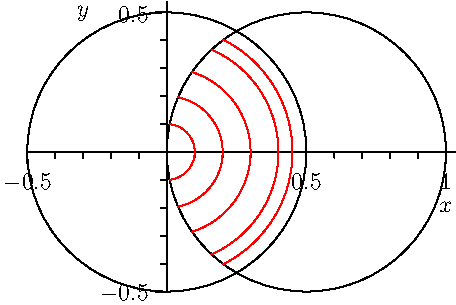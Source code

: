 import graph;
import geometry;
size(8cm);

real X(real t) { return cos(t); }
real Y(real t) { return sin(t); }

pair myunitcircle(real t) {
  return (X(t),Y(t));
}
pair othercircle(real t) {
  return cos(t)*(X(t),Y(t));
}

void showpoint(real f(real x), real a) {
  draw((a,0) -- (a,f(a)) -- (0,f(a)),dashed);
}
void showpoint(real x(real t), real y(real t), real t) {
  draw((x(t),0)--(x(t),y(t))--(0,y(t)),dashed);
  dot((x(t),y(t)));
}
typedef real func (real);
func operator - (func f) {
  return new real(real x) { return - f(x); };
}

triple operator tuple(explicit pair p, explicit real x) { return (p.x, p.y, x); };
triple operator tuple(explicit pair p, explicit int x) { return (p.x, p.y, x); };
triple operator tuple(explicit int x, explicit pair p) { return (x, p.x, p.y); };
triple operator tuple(explicit real x, explicit pair p) { return (x, p.x, p.y); };

path p = scale(0.5)*unitcircle;
path q = shift(0.5,0)*scale(0.5)*unitcircle;
draw(p);draw(q);
// showpoint(x,y,1.5);

for (real x : new real[]{ 0.1, 0.2, 0.3, 0.4, 0.45 }) {
  draw(scale(x)*graph(myunitcircle, -acos(x), acos(x)), red);
}

xaxis("$x$",RightTicks(NoZero));
yaxis("$y$",LeftTicks(NoZero));
